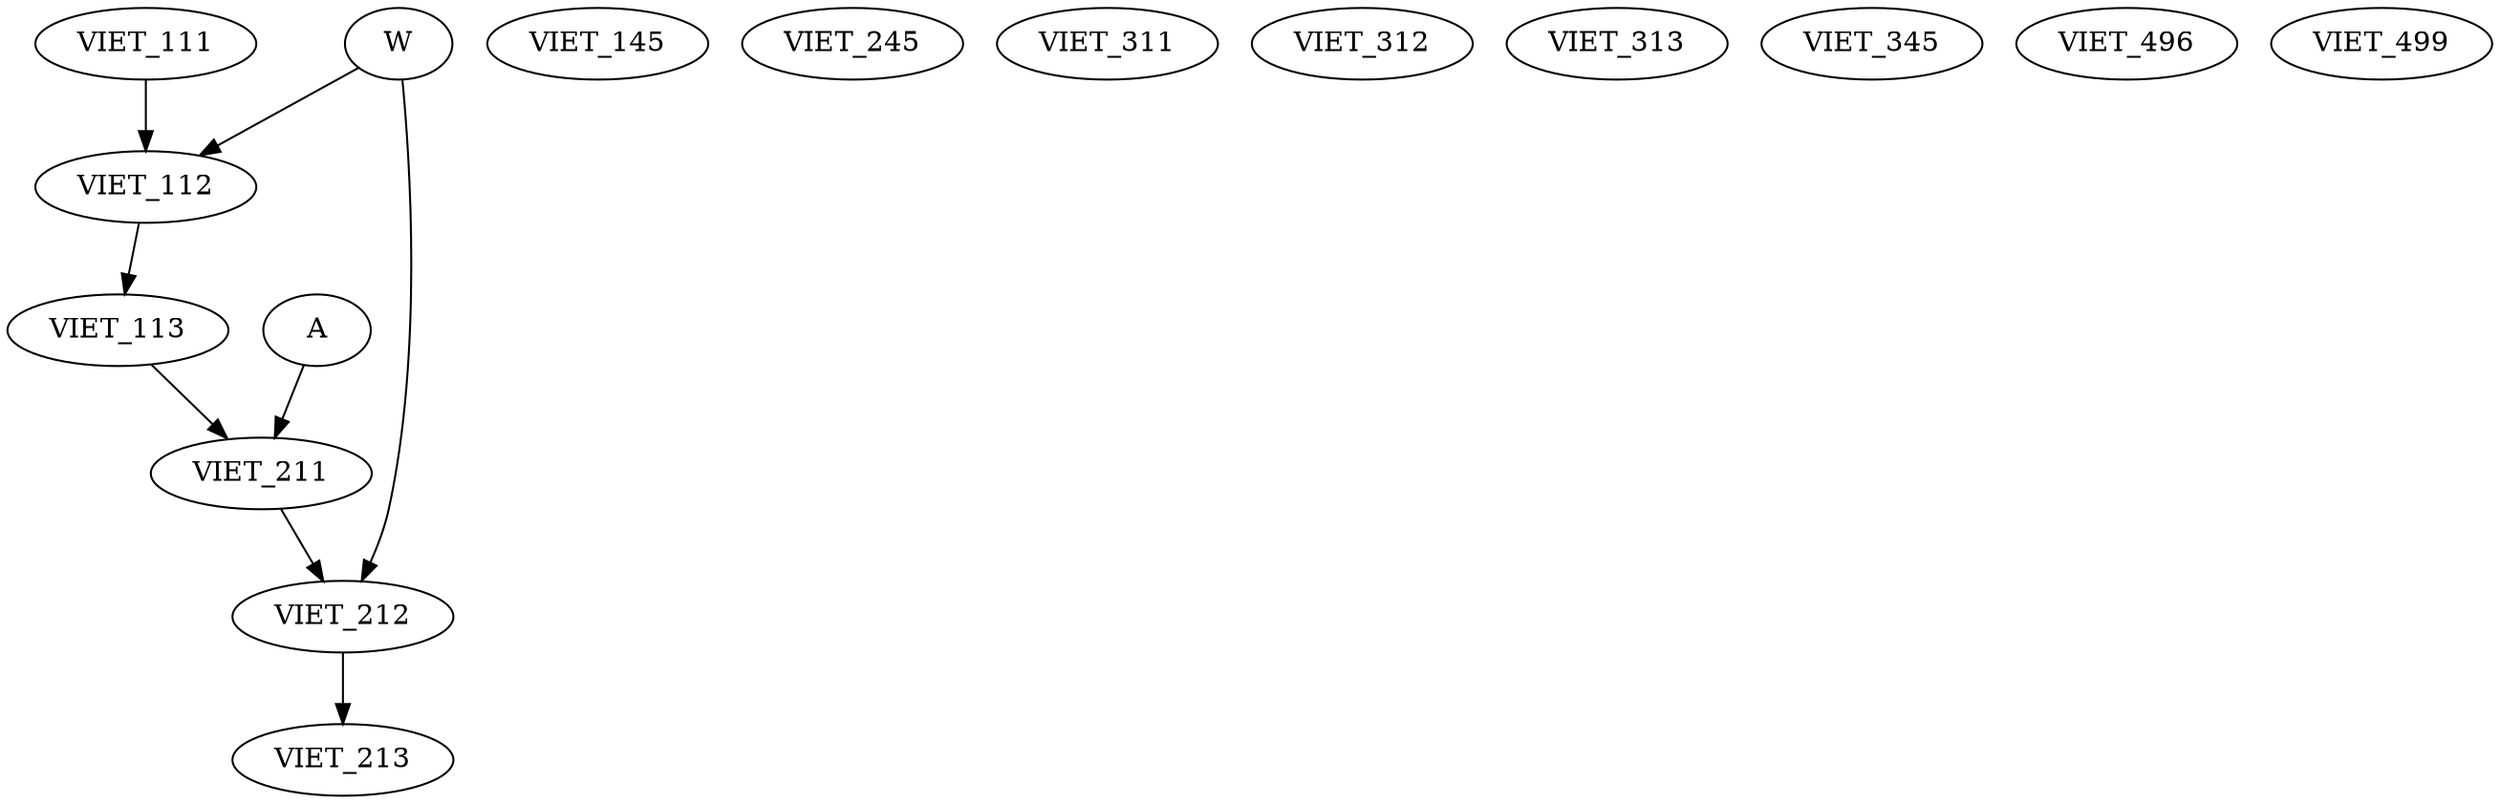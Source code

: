 digraph G {
    VIET_111;
    edge [color=black];
    VIET_111 -> VIET_112;
    W -> VIET_112;
    edge [color=black];
    VIET_112 -> VIET_113;
    VIET_145;
    edge [color=black];
    VIET_113 -> VIET_211;
    A -> VIET_211;
    edge [color=black];
    VIET_211 -> VIET_212;
    W -> VIET_212;
    edge [color=black];
    VIET_212 -> VIET_213;
    VIET_245;
    VIET_311;
    VIET_312;
    VIET_313;
    VIET_345;
    VIET_496;
    VIET_499;
}
